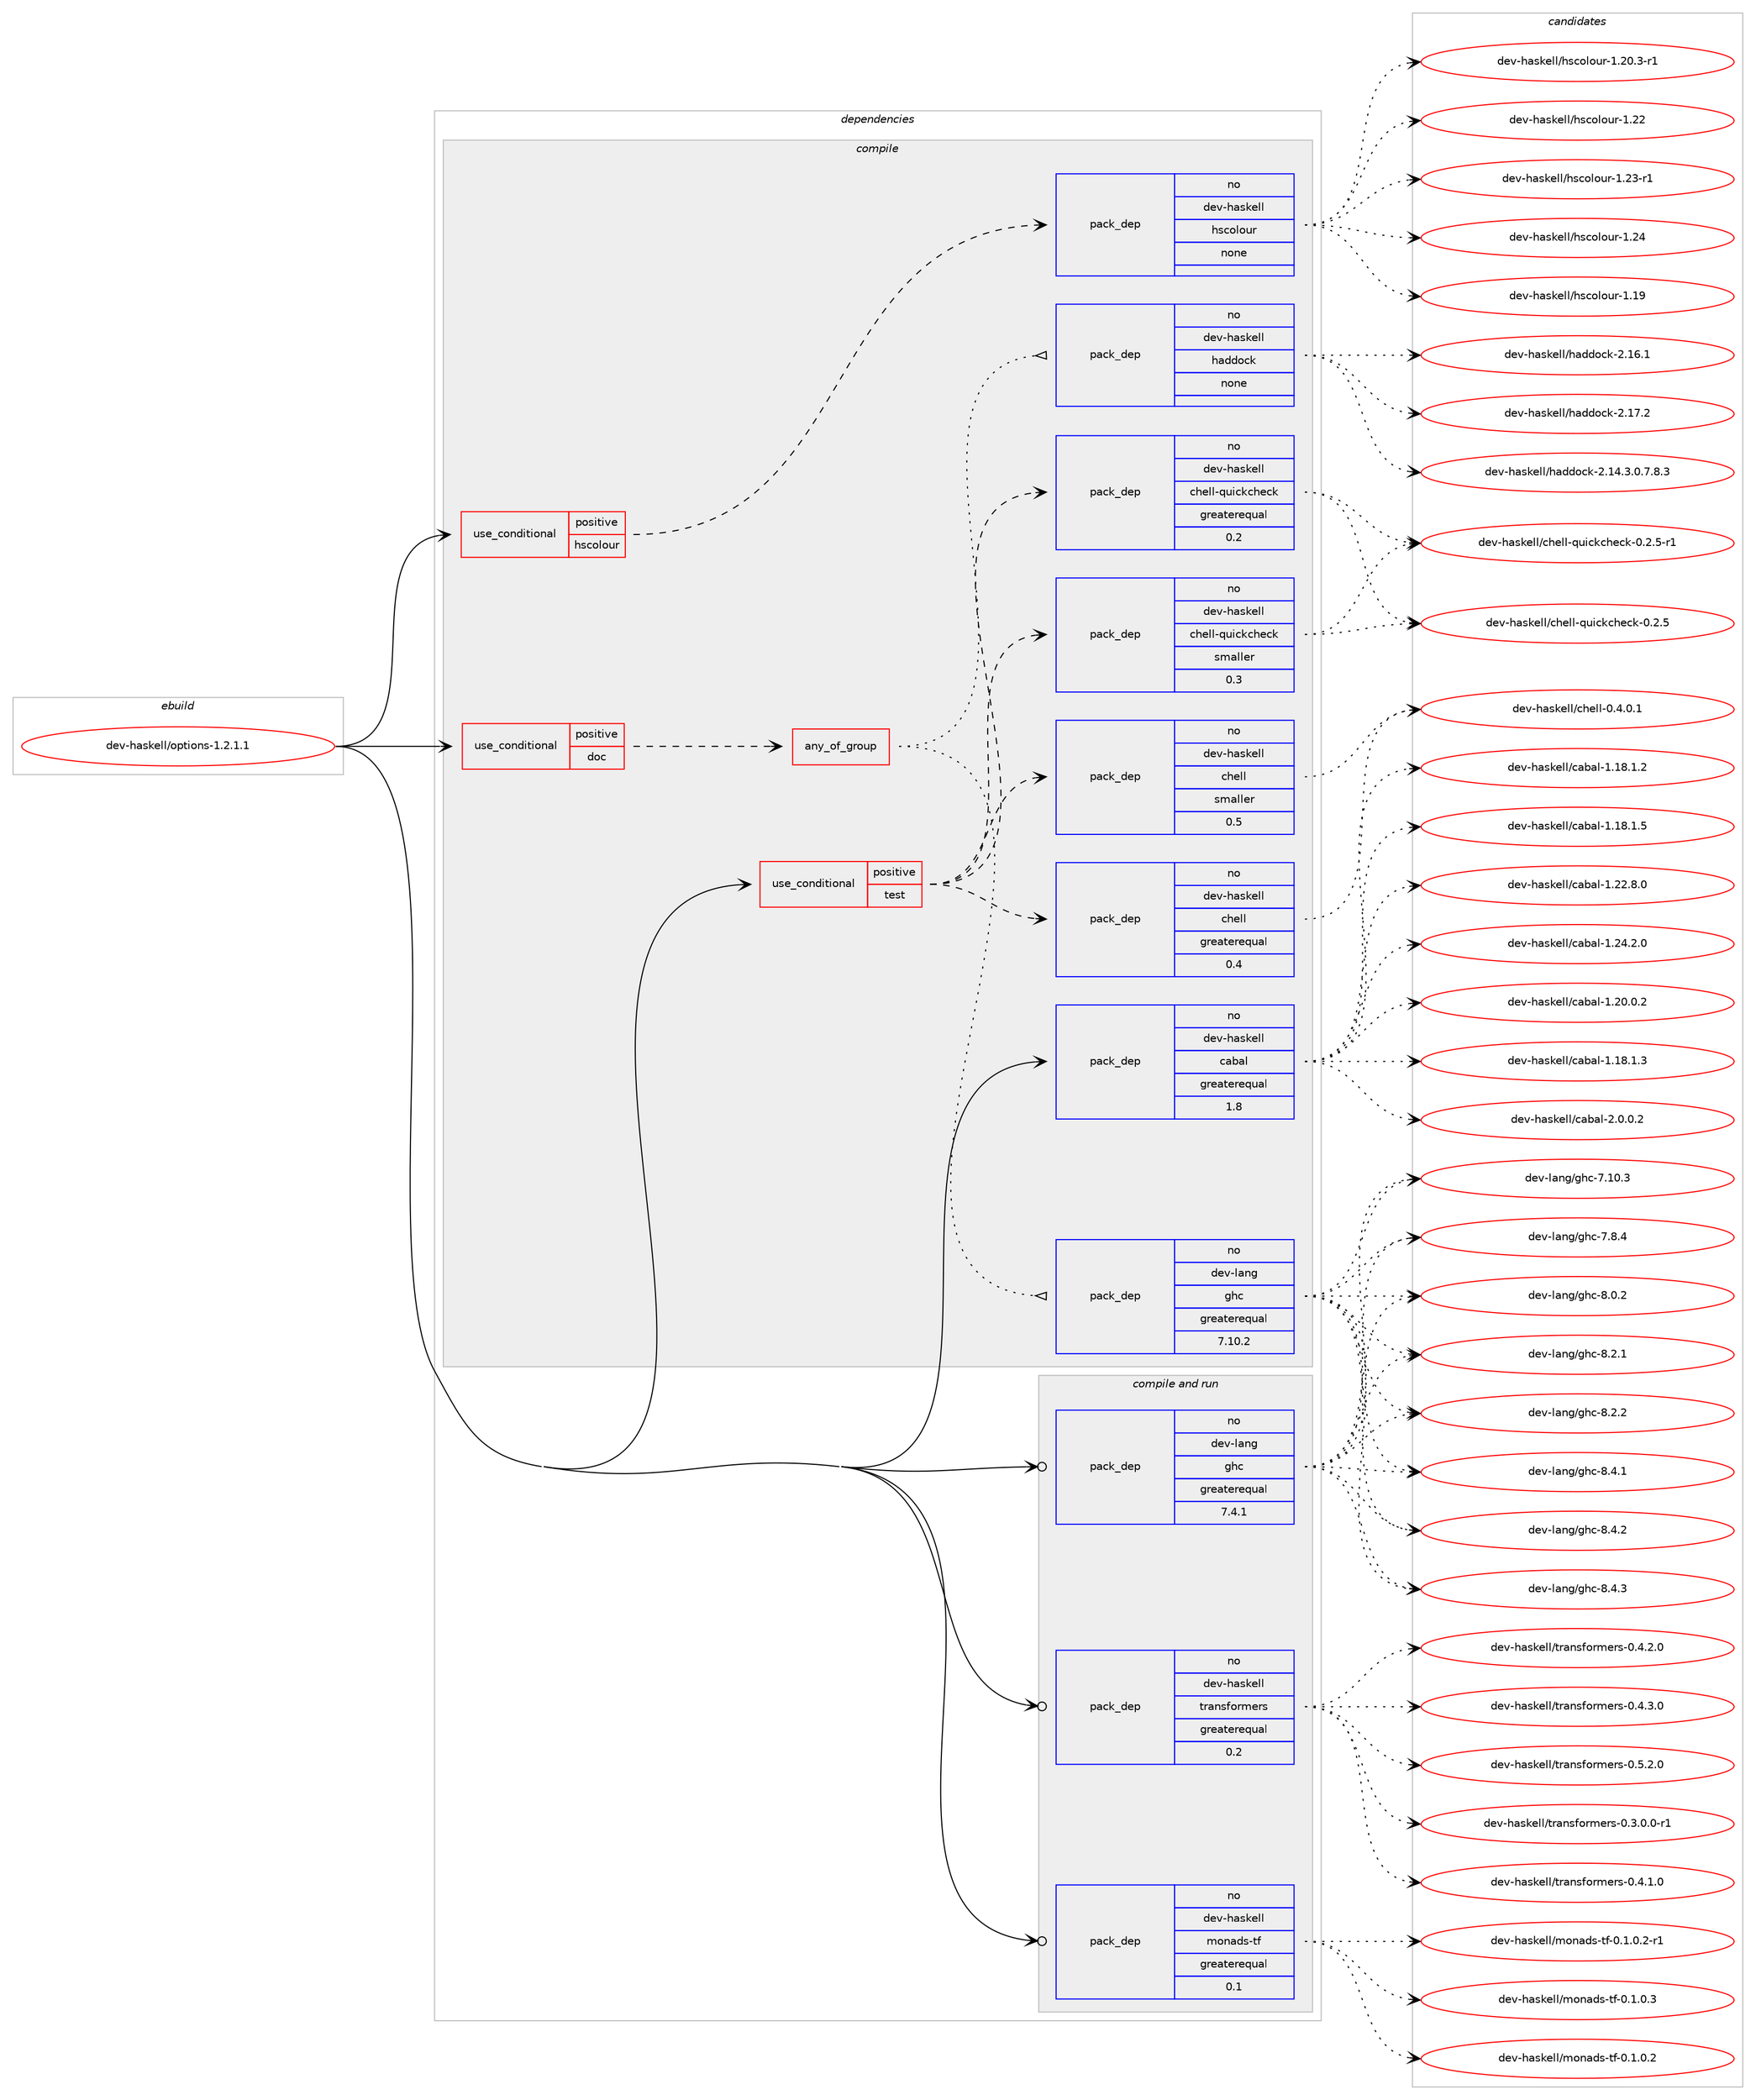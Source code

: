 digraph prolog {

# *************
# Graph options
# *************

newrank=true;
concentrate=true;
compound=true;
graph [rankdir=LR,fontname=Helvetica,fontsize=10,ranksep=1.5];#, ranksep=2.5, nodesep=0.2];
edge  [arrowhead=vee];
node  [fontname=Helvetica,fontsize=10];

# **********
# The ebuild
# **********

subgraph cluster_leftcol {
color=gray;
rank=same;
label=<<i>ebuild</i>>;
id [label="dev-haskell/options-1.2.1.1", color=red, width=4, href="../dev-haskell/options-1.2.1.1.svg"];
}

# ****************
# The dependencies
# ****************

subgraph cluster_midcol {
color=gray;
label=<<i>dependencies</i>>;
subgraph cluster_compile {
fillcolor="#eeeeee";
style=filled;
label=<<i>compile</i>>;
subgraph cond360856 {
dependency1340486 [label=<<TABLE BORDER="0" CELLBORDER="1" CELLSPACING="0" CELLPADDING="4"><TR><TD ROWSPAN="3" CELLPADDING="10">use_conditional</TD></TR><TR><TD>positive</TD></TR><TR><TD>doc</TD></TR></TABLE>>, shape=none, color=red];
subgraph any21332 {
dependency1340487 [label=<<TABLE BORDER="0" CELLBORDER="1" CELLSPACING="0" CELLPADDING="4"><TR><TD CELLPADDING="10">any_of_group</TD></TR></TABLE>>, shape=none, color=red];subgraph pack957746 {
dependency1340488 [label=<<TABLE BORDER="0" CELLBORDER="1" CELLSPACING="0" CELLPADDING="4" WIDTH="220"><TR><TD ROWSPAN="6" CELLPADDING="30">pack_dep</TD></TR><TR><TD WIDTH="110">no</TD></TR><TR><TD>dev-haskell</TD></TR><TR><TD>haddock</TD></TR><TR><TD>none</TD></TR><TR><TD></TD></TR></TABLE>>, shape=none, color=blue];
}
dependency1340487:e -> dependency1340488:w [weight=20,style="dotted",arrowhead="oinv"];
subgraph pack957747 {
dependency1340489 [label=<<TABLE BORDER="0" CELLBORDER="1" CELLSPACING="0" CELLPADDING="4" WIDTH="220"><TR><TD ROWSPAN="6" CELLPADDING="30">pack_dep</TD></TR><TR><TD WIDTH="110">no</TD></TR><TR><TD>dev-lang</TD></TR><TR><TD>ghc</TD></TR><TR><TD>greaterequal</TD></TR><TR><TD>7.10.2</TD></TR></TABLE>>, shape=none, color=blue];
}
dependency1340487:e -> dependency1340489:w [weight=20,style="dotted",arrowhead="oinv"];
}
dependency1340486:e -> dependency1340487:w [weight=20,style="dashed",arrowhead="vee"];
}
id:e -> dependency1340486:w [weight=20,style="solid",arrowhead="vee"];
subgraph cond360857 {
dependency1340490 [label=<<TABLE BORDER="0" CELLBORDER="1" CELLSPACING="0" CELLPADDING="4"><TR><TD ROWSPAN="3" CELLPADDING="10">use_conditional</TD></TR><TR><TD>positive</TD></TR><TR><TD>hscolour</TD></TR></TABLE>>, shape=none, color=red];
subgraph pack957748 {
dependency1340491 [label=<<TABLE BORDER="0" CELLBORDER="1" CELLSPACING="0" CELLPADDING="4" WIDTH="220"><TR><TD ROWSPAN="6" CELLPADDING="30">pack_dep</TD></TR><TR><TD WIDTH="110">no</TD></TR><TR><TD>dev-haskell</TD></TR><TR><TD>hscolour</TD></TR><TR><TD>none</TD></TR><TR><TD></TD></TR></TABLE>>, shape=none, color=blue];
}
dependency1340490:e -> dependency1340491:w [weight=20,style="dashed",arrowhead="vee"];
}
id:e -> dependency1340490:w [weight=20,style="solid",arrowhead="vee"];
subgraph cond360858 {
dependency1340492 [label=<<TABLE BORDER="0" CELLBORDER="1" CELLSPACING="0" CELLPADDING="4"><TR><TD ROWSPAN="3" CELLPADDING="10">use_conditional</TD></TR><TR><TD>positive</TD></TR><TR><TD>test</TD></TR></TABLE>>, shape=none, color=red];
subgraph pack957749 {
dependency1340493 [label=<<TABLE BORDER="0" CELLBORDER="1" CELLSPACING="0" CELLPADDING="4" WIDTH="220"><TR><TD ROWSPAN="6" CELLPADDING="30">pack_dep</TD></TR><TR><TD WIDTH="110">no</TD></TR><TR><TD>dev-haskell</TD></TR><TR><TD>chell</TD></TR><TR><TD>greaterequal</TD></TR><TR><TD>0.4</TD></TR></TABLE>>, shape=none, color=blue];
}
dependency1340492:e -> dependency1340493:w [weight=20,style="dashed",arrowhead="vee"];
subgraph pack957750 {
dependency1340494 [label=<<TABLE BORDER="0" CELLBORDER="1" CELLSPACING="0" CELLPADDING="4" WIDTH="220"><TR><TD ROWSPAN="6" CELLPADDING="30">pack_dep</TD></TR><TR><TD WIDTH="110">no</TD></TR><TR><TD>dev-haskell</TD></TR><TR><TD>chell</TD></TR><TR><TD>smaller</TD></TR><TR><TD>0.5</TD></TR></TABLE>>, shape=none, color=blue];
}
dependency1340492:e -> dependency1340494:w [weight=20,style="dashed",arrowhead="vee"];
subgraph pack957751 {
dependency1340495 [label=<<TABLE BORDER="0" CELLBORDER="1" CELLSPACING="0" CELLPADDING="4" WIDTH="220"><TR><TD ROWSPAN="6" CELLPADDING="30">pack_dep</TD></TR><TR><TD WIDTH="110">no</TD></TR><TR><TD>dev-haskell</TD></TR><TR><TD>chell-quickcheck</TD></TR><TR><TD>greaterequal</TD></TR><TR><TD>0.2</TD></TR></TABLE>>, shape=none, color=blue];
}
dependency1340492:e -> dependency1340495:w [weight=20,style="dashed",arrowhead="vee"];
subgraph pack957752 {
dependency1340496 [label=<<TABLE BORDER="0" CELLBORDER="1" CELLSPACING="0" CELLPADDING="4" WIDTH="220"><TR><TD ROWSPAN="6" CELLPADDING="30">pack_dep</TD></TR><TR><TD WIDTH="110">no</TD></TR><TR><TD>dev-haskell</TD></TR><TR><TD>chell-quickcheck</TD></TR><TR><TD>smaller</TD></TR><TR><TD>0.3</TD></TR></TABLE>>, shape=none, color=blue];
}
dependency1340492:e -> dependency1340496:w [weight=20,style="dashed",arrowhead="vee"];
}
id:e -> dependency1340492:w [weight=20,style="solid",arrowhead="vee"];
subgraph pack957753 {
dependency1340497 [label=<<TABLE BORDER="0" CELLBORDER="1" CELLSPACING="0" CELLPADDING="4" WIDTH="220"><TR><TD ROWSPAN="6" CELLPADDING="30">pack_dep</TD></TR><TR><TD WIDTH="110">no</TD></TR><TR><TD>dev-haskell</TD></TR><TR><TD>cabal</TD></TR><TR><TD>greaterequal</TD></TR><TR><TD>1.8</TD></TR></TABLE>>, shape=none, color=blue];
}
id:e -> dependency1340497:w [weight=20,style="solid",arrowhead="vee"];
}
subgraph cluster_compileandrun {
fillcolor="#eeeeee";
style=filled;
label=<<i>compile and run</i>>;
subgraph pack957754 {
dependency1340498 [label=<<TABLE BORDER="0" CELLBORDER="1" CELLSPACING="0" CELLPADDING="4" WIDTH="220"><TR><TD ROWSPAN="6" CELLPADDING="30">pack_dep</TD></TR><TR><TD WIDTH="110">no</TD></TR><TR><TD>dev-haskell</TD></TR><TR><TD>monads-tf</TD></TR><TR><TD>greaterequal</TD></TR><TR><TD>0.1</TD></TR></TABLE>>, shape=none, color=blue];
}
id:e -> dependency1340498:w [weight=20,style="solid",arrowhead="odotvee"];
subgraph pack957755 {
dependency1340499 [label=<<TABLE BORDER="0" CELLBORDER="1" CELLSPACING="0" CELLPADDING="4" WIDTH="220"><TR><TD ROWSPAN="6" CELLPADDING="30">pack_dep</TD></TR><TR><TD WIDTH="110">no</TD></TR><TR><TD>dev-haskell</TD></TR><TR><TD>transformers</TD></TR><TR><TD>greaterequal</TD></TR><TR><TD>0.2</TD></TR></TABLE>>, shape=none, color=blue];
}
id:e -> dependency1340499:w [weight=20,style="solid",arrowhead="odotvee"];
subgraph pack957756 {
dependency1340500 [label=<<TABLE BORDER="0" CELLBORDER="1" CELLSPACING="0" CELLPADDING="4" WIDTH="220"><TR><TD ROWSPAN="6" CELLPADDING="30">pack_dep</TD></TR><TR><TD WIDTH="110">no</TD></TR><TR><TD>dev-lang</TD></TR><TR><TD>ghc</TD></TR><TR><TD>greaterequal</TD></TR><TR><TD>7.4.1</TD></TR></TABLE>>, shape=none, color=blue];
}
id:e -> dependency1340500:w [weight=20,style="solid",arrowhead="odotvee"];
}
subgraph cluster_run {
fillcolor="#eeeeee";
style=filled;
label=<<i>run</i>>;
}
}

# **************
# The candidates
# **************

subgraph cluster_choices {
rank=same;
color=gray;
label=<<i>candidates</i>>;

subgraph choice957746 {
color=black;
nodesep=1;
choice1001011184510497115107101108108471049710010011199107455046495246514648465546564651 [label="dev-haskell/haddock-2.14.3.0.7.8.3", color=red, width=4,href="../dev-haskell/haddock-2.14.3.0.7.8.3.svg"];
choice100101118451049711510710110810847104971001001119910745504649544649 [label="dev-haskell/haddock-2.16.1", color=red, width=4,href="../dev-haskell/haddock-2.16.1.svg"];
choice100101118451049711510710110810847104971001001119910745504649554650 [label="dev-haskell/haddock-2.17.2", color=red, width=4,href="../dev-haskell/haddock-2.17.2.svg"];
dependency1340488:e -> choice1001011184510497115107101108108471049710010011199107455046495246514648465546564651:w [style=dotted,weight="100"];
dependency1340488:e -> choice100101118451049711510710110810847104971001001119910745504649544649:w [style=dotted,weight="100"];
dependency1340488:e -> choice100101118451049711510710110810847104971001001119910745504649554650:w [style=dotted,weight="100"];
}
subgraph choice957747 {
color=black;
nodesep=1;
choice1001011184510897110103471031049945554649484651 [label="dev-lang/ghc-7.10.3", color=red, width=4,href="../dev-lang/ghc-7.10.3.svg"];
choice10010111845108971101034710310499455546564652 [label="dev-lang/ghc-7.8.4", color=red, width=4,href="../dev-lang/ghc-7.8.4.svg"];
choice10010111845108971101034710310499455646484650 [label="dev-lang/ghc-8.0.2", color=red, width=4,href="../dev-lang/ghc-8.0.2.svg"];
choice10010111845108971101034710310499455646504649 [label="dev-lang/ghc-8.2.1", color=red, width=4,href="../dev-lang/ghc-8.2.1.svg"];
choice10010111845108971101034710310499455646504650 [label="dev-lang/ghc-8.2.2", color=red, width=4,href="../dev-lang/ghc-8.2.2.svg"];
choice10010111845108971101034710310499455646524649 [label="dev-lang/ghc-8.4.1", color=red, width=4,href="../dev-lang/ghc-8.4.1.svg"];
choice10010111845108971101034710310499455646524650 [label="dev-lang/ghc-8.4.2", color=red, width=4,href="../dev-lang/ghc-8.4.2.svg"];
choice10010111845108971101034710310499455646524651 [label="dev-lang/ghc-8.4.3", color=red, width=4,href="../dev-lang/ghc-8.4.3.svg"];
dependency1340489:e -> choice1001011184510897110103471031049945554649484651:w [style=dotted,weight="100"];
dependency1340489:e -> choice10010111845108971101034710310499455546564652:w [style=dotted,weight="100"];
dependency1340489:e -> choice10010111845108971101034710310499455646484650:w [style=dotted,weight="100"];
dependency1340489:e -> choice10010111845108971101034710310499455646504649:w [style=dotted,weight="100"];
dependency1340489:e -> choice10010111845108971101034710310499455646504650:w [style=dotted,weight="100"];
dependency1340489:e -> choice10010111845108971101034710310499455646524649:w [style=dotted,weight="100"];
dependency1340489:e -> choice10010111845108971101034710310499455646524650:w [style=dotted,weight="100"];
dependency1340489:e -> choice10010111845108971101034710310499455646524651:w [style=dotted,weight="100"];
}
subgraph choice957748 {
color=black;
nodesep=1;
choice100101118451049711510710110810847104115991111081111171144549464957 [label="dev-haskell/hscolour-1.19", color=red, width=4,href="../dev-haskell/hscolour-1.19.svg"];
choice10010111845104971151071011081084710411599111108111117114454946504846514511449 [label="dev-haskell/hscolour-1.20.3-r1", color=red, width=4,href="../dev-haskell/hscolour-1.20.3-r1.svg"];
choice100101118451049711510710110810847104115991111081111171144549465050 [label="dev-haskell/hscolour-1.22", color=red, width=4,href="../dev-haskell/hscolour-1.22.svg"];
choice1001011184510497115107101108108471041159911110811111711445494650514511449 [label="dev-haskell/hscolour-1.23-r1", color=red, width=4,href="../dev-haskell/hscolour-1.23-r1.svg"];
choice100101118451049711510710110810847104115991111081111171144549465052 [label="dev-haskell/hscolour-1.24", color=red, width=4,href="../dev-haskell/hscolour-1.24.svg"];
dependency1340491:e -> choice100101118451049711510710110810847104115991111081111171144549464957:w [style=dotted,weight="100"];
dependency1340491:e -> choice10010111845104971151071011081084710411599111108111117114454946504846514511449:w [style=dotted,weight="100"];
dependency1340491:e -> choice100101118451049711510710110810847104115991111081111171144549465050:w [style=dotted,weight="100"];
dependency1340491:e -> choice1001011184510497115107101108108471041159911110811111711445494650514511449:w [style=dotted,weight="100"];
dependency1340491:e -> choice100101118451049711510710110810847104115991111081111171144549465052:w [style=dotted,weight="100"];
}
subgraph choice957749 {
color=black;
nodesep=1;
choice100101118451049711510710110810847991041011081084548465246484649 [label="dev-haskell/chell-0.4.0.1", color=red, width=4,href="../dev-haskell/chell-0.4.0.1.svg"];
dependency1340493:e -> choice100101118451049711510710110810847991041011081084548465246484649:w [style=dotted,weight="100"];
}
subgraph choice957750 {
color=black;
nodesep=1;
choice100101118451049711510710110810847991041011081084548465246484649 [label="dev-haskell/chell-0.4.0.1", color=red, width=4,href="../dev-haskell/chell-0.4.0.1.svg"];
dependency1340494:e -> choice100101118451049711510710110810847991041011081084548465246484649:w [style=dotted,weight="100"];
}
subgraph choice957751 {
color=black;
nodesep=1;
choice1001011184510497115107101108108479910410110810845113117105991079910410199107454846504653 [label="dev-haskell/chell-quickcheck-0.2.5", color=red, width=4,href="../dev-haskell/chell-quickcheck-0.2.5.svg"];
choice10010111845104971151071011081084799104101108108451131171059910799104101991074548465046534511449 [label="dev-haskell/chell-quickcheck-0.2.5-r1", color=red, width=4,href="../dev-haskell/chell-quickcheck-0.2.5-r1.svg"];
dependency1340495:e -> choice1001011184510497115107101108108479910410110810845113117105991079910410199107454846504653:w [style=dotted,weight="100"];
dependency1340495:e -> choice10010111845104971151071011081084799104101108108451131171059910799104101991074548465046534511449:w [style=dotted,weight="100"];
}
subgraph choice957752 {
color=black;
nodesep=1;
choice1001011184510497115107101108108479910410110810845113117105991079910410199107454846504653 [label="dev-haskell/chell-quickcheck-0.2.5", color=red, width=4,href="../dev-haskell/chell-quickcheck-0.2.5.svg"];
choice10010111845104971151071011081084799104101108108451131171059910799104101991074548465046534511449 [label="dev-haskell/chell-quickcheck-0.2.5-r1", color=red, width=4,href="../dev-haskell/chell-quickcheck-0.2.5-r1.svg"];
dependency1340496:e -> choice1001011184510497115107101108108479910410110810845113117105991079910410199107454846504653:w [style=dotted,weight="100"];
dependency1340496:e -> choice10010111845104971151071011081084799104101108108451131171059910799104101991074548465046534511449:w [style=dotted,weight="100"];
}
subgraph choice957753 {
color=black;
nodesep=1;
choice10010111845104971151071011081084799979897108454946495646494650 [label="dev-haskell/cabal-1.18.1.2", color=red, width=4,href="../dev-haskell/cabal-1.18.1.2.svg"];
choice10010111845104971151071011081084799979897108454946495646494651 [label="dev-haskell/cabal-1.18.1.3", color=red, width=4,href="../dev-haskell/cabal-1.18.1.3.svg"];
choice10010111845104971151071011081084799979897108454946495646494653 [label="dev-haskell/cabal-1.18.1.5", color=red, width=4,href="../dev-haskell/cabal-1.18.1.5.svg"];
choice10010111845104971151071011081084799979897108454946504846484650 [label="dev-haskell/cabal-1.20.0.2", color=red, width=4,href="../dev-haskell/cabal-1.20.0.2.svg"];
choice10010111845104971151071011081084799979897108454946505046564648 [label="dev-haskell/cabal-1.22.8.0", color=red, width=4,href="../dev-haskell/cabal-1.22.8.0.svg"];
choice10010111845104971151071011081084799979897108454946505246504648 [label="dev-haskell/cabal-1.24.2.0", color=red, width=4,href="../dev-haskell/cabal-1.24.2.0.svg"];
choice100101118451049711510710110810847999798971084550464846484650 [label="dev-haskell/cabal-2.0.0.2", color=red, width=4,href="../dev-haskell/cabal-2.0.0.2.svg"];
dependency1340497:e -> choice10010111845104971151071011081084799979897108454946495646494650:w [style=dotted,weight="100"];
dependency1340497:e -> choice10010111845104971151071011081084799979897108454946495646494651:w [style=dotted,weight="100"];
dependency1340497:e -> choice10010111845104971151071011081084799979897108454946495646494653:w [style=dotted,weight="100"];
dependency1340497:e -> choice10010111845104971151071011081084799979897108454946504846484650:w [style=dotted,weight="100"];
dependency1340497:e -> choice10010111845104971151071011081084799979897108454946505046564648:w [style=dotted,weight="100"];
dependency1340497:e -> choice10010111845104971151071011081084799979897108454946505246504648:w [style=dotted,weight="100"];
dependency1340497:e -> choice100101118451049711510710110810847999798971084550464846484650:w [style=dotted,weight="100"];
}
subgraph choice957754 {
color=black;
nodesep=1;
choice10010111845104971151071011081084710911111097100115451161024548464946484650 [label="dev-haskell/monads-tf-0.1.0.2", color=red, width=4,href="../dev-haskell/monads-tf-0.1.0.2.svg"];
choice100101118451049711510710110810847109111110971001154511610245484649464846504511449 [label="dev-haskell/monads-tf-0.1.0.2-r1", color=red, width=4,href="../dev-haskell/monads-tf-0.1.0.2-r1.svg"];
choice10010111845104971151071011081084710911111097100115451161024548464946484651 [label="dev-haskell/monads-tf-0.1.0.3", color=red, width=4,href="../dev-haskell/monads-tf-0.1.0.3.svg"];
dependency1340498:e -> choice10010111845104971151071011081084710911111097100115451161024548464946484650:w [style=dotted,weight="100"];
dependency1340498:e -> choice100101118451049711510710110810847109111110971001154511610245484649464846504511449:w [style=dotted,weight="100"];
dependency1340498:e -> choice10010111845104971151071011081084710911111097100115451161024548464946484651:w [style=dotted,weight="100"];
}
subgraph choice957755 {
color=black;
nodesep=1;
choice1001011184510497115107101108108471161149711011510211111410910111411545484651464846484511449 [label="dev-haskell/transformers-0.3.0.0-r1", color=red, width=4,href="../dev-haskell/transformers-0.3.0.0-r1.svg"];
choice100101118451049711510710110810847116114971101151021111141091011141154548465246494648 [label="dev-haskell/transformers-0.4.1.0", color=red, width=4,href="../dev-haskell/transformers-0.4.1.0.svg"];
choice100101118451049711510710110810847116114971101151021111141091011141154548465246504648 [label="dev-haskell/transformers-0.4.2.0", color=red, width=4,href="../dev-haskell/transformers-0.4.2.0.svg"];
choice100101118451049711510710110810847116114971101151021111141091011141154548465246514648 [label="dev-haskell/transformers-0.4.3.0", color=red, width=4,href="../dev-haskell/transformers-0.4.3.0.svg"];
choice100101118451049711510710110810847116114971101151021111141091011141154548465346504648 [label="dev-haskell/transformers-0.5.2.0", color=red, width=4,href="../dev-haskell/transformers-0.5.2.0.svg"];
dependency1340499:e -> choice1001011184510497115107101108108471161149711011510211111410910111411545484651464846484511449:w [style=dotted,weight="100"];
dependency1340499:e -> choice100101118451049711510710110810847116114971101151021111141091011141154548465246494648:w [style=dotted,weight="100"];
dependency1340499:e -> choice100101118451049711510710110810847116114971101151021111141091011141154548465246504648:w [style=dotted,weight="100"];
dependency1340499:e -> choice100101118451049711510710110810847116114971101151021111141091011141154548465246514648:w [style=dotted,weight="100"];
dependency1340499:e -> choice100101118451049711510710110810847116114971101151021111141091011141154548465346504648:w [style=dotted,weight="100"];
}
subgraph choice957756 {
color=black;
nodesep=1;
choice1001011184510897110103471031049945554649484651 [label="dev-lang/ghc-7.10.3", color=red, width=4,href="../dev-lang/ghc-7.10.3.svg"];
choice10010111845108971101034710310499455546564652 [label="dev-lang/ghc-7.8.4", color=red, width=4,href="../dev-lang/ghc-7.8.4.svg"];
choice10010111845108971101034710310499455646484650 [label="dev-lang/ghc-8.0.2", color=red, width=4,href="../dev-lang/ghc-8.0.2.svg"];
choice10010111845108971101034710310499455646504649 [label="dev-lang/ghc-8.2.1", color=red, width=4,href="../dev-lang/ghc-8.2.1.svg"];
choice10010111845108971101034710310499455646504650 [label="dev-lang/ghc-8.2.2", color=red, width=4,href="../dev-lang/ghc-8.2.2.svg"];
choice10010111845108971101034710310499455646524649 [label="dev-lang/ghc-8.4.1", color=red, width=4,href="../dev-lang/ghc-8.4.1.svg"];
choice10010111845108971101034710310499455646524650 [label="dev-lang/ghc-8.4.2", color=red, width=4,href="../dev-lang/ghc-8.4.2.svg"];
choice10010111845108971101034710310499455646524651 [label="dev-lang/ghc-8.4.3", color=red, width=4,href="../dev-lang/ghc-8.4.3.svg"];
dependency1340500:e -> choice1001011184510897110103471031049945554649484651:w [style=dotted,weight="100"];
dependency1340500:e -> choice10010111845108971101034710310499455546564652:w [style=dotted,weight="100"];
dependency1340500:e -> choice10010111845108971101034710310499455646484650:w [style=dotted,weight="100"];
dependency1340500:e -> choice10010111845108971101034710310499455646504649:w [style=dotted,weight="100"];
dependency1340500:e -> choice10010111845108971101034710310499455646504650:w [style=dotted,weight="100"];
dependency1340500:e -> choice10010111845108971101034710310499455646524649:w [style=dotted,weight="100"];
dependency1340500:e -> choice10010111845108971101034710310499455646524650:w [style=dotted,weight="100"];
dependency1340500:e -> choice10010111845108971101034710310499455646524651:w [style=dotted,weight="100"];
}
}

}
